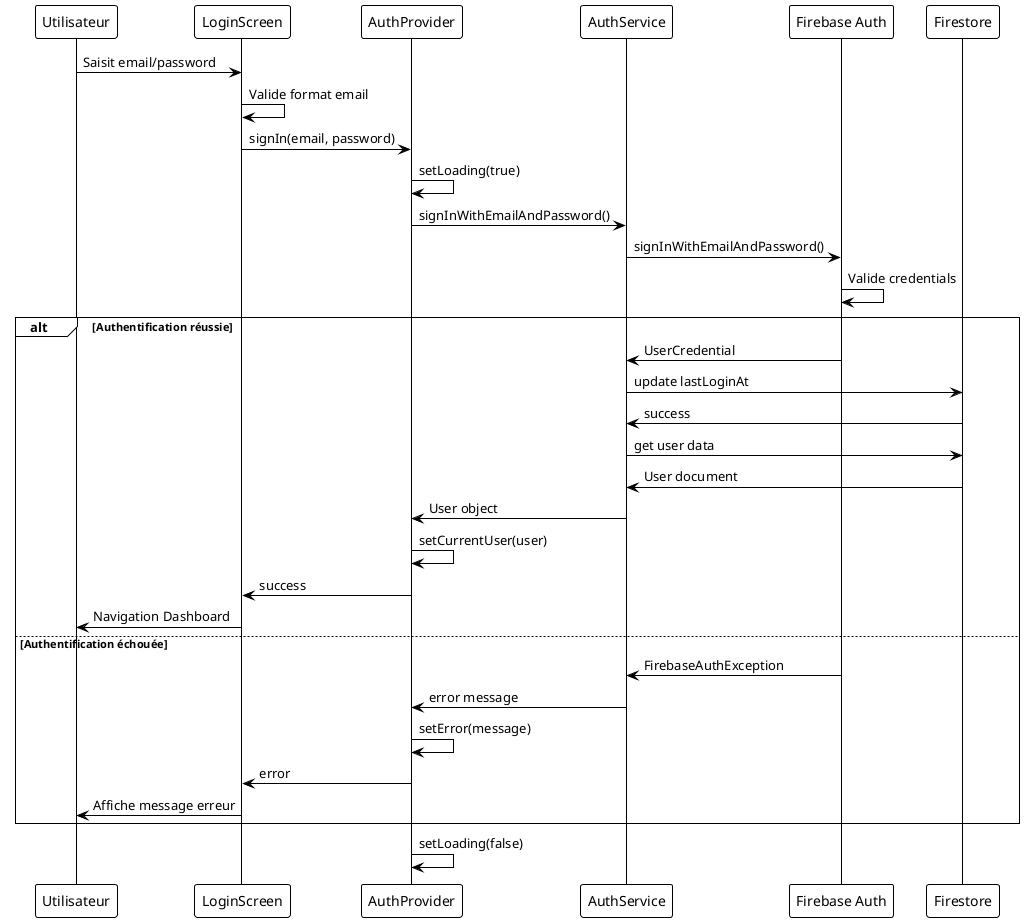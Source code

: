 @startuml
!theme plain
participant "Utilisateur" as User
participant "LoginScreen" as UI
participant "AuthProvider" as Provider
participant "AuthService" as Service
participant "Firebase Auth" as Auth
participant "Firestore" as DB

User -> UI : Saisit email/password
UI -> UI : Valide format email
UI -> Provider : signIn(email, password)
Provider -> Provider : setLoading(true)
Provider -> Service : signInWithEmailAndPassword()

Service -> Auth : signInWithEmailAndPassword()
Auth -> Auth : Valide credentials

alt Authentification réussie
    Auth -> Service : UserCredential
    Service -> DB : update lastLoginAt
    DB -> Service : success
    Service -> DB : get user data
    DB -> Service : User document
    Service -> Provider : User object
    Provider -> Provider : setCurrentUser(user)
    Provider -> UI : success
    UI -> User : Navigation Dashboard
else Authentification échouée
    Auth -> Service : FirebaseAuthException
    Service -> Provider : error message
    Provider -> Provider : setError(message)
    Provider -> UI : error
    UI -> User : Affiche message erreur
end

Provider -> Provider : setLoading(false)
@enduml